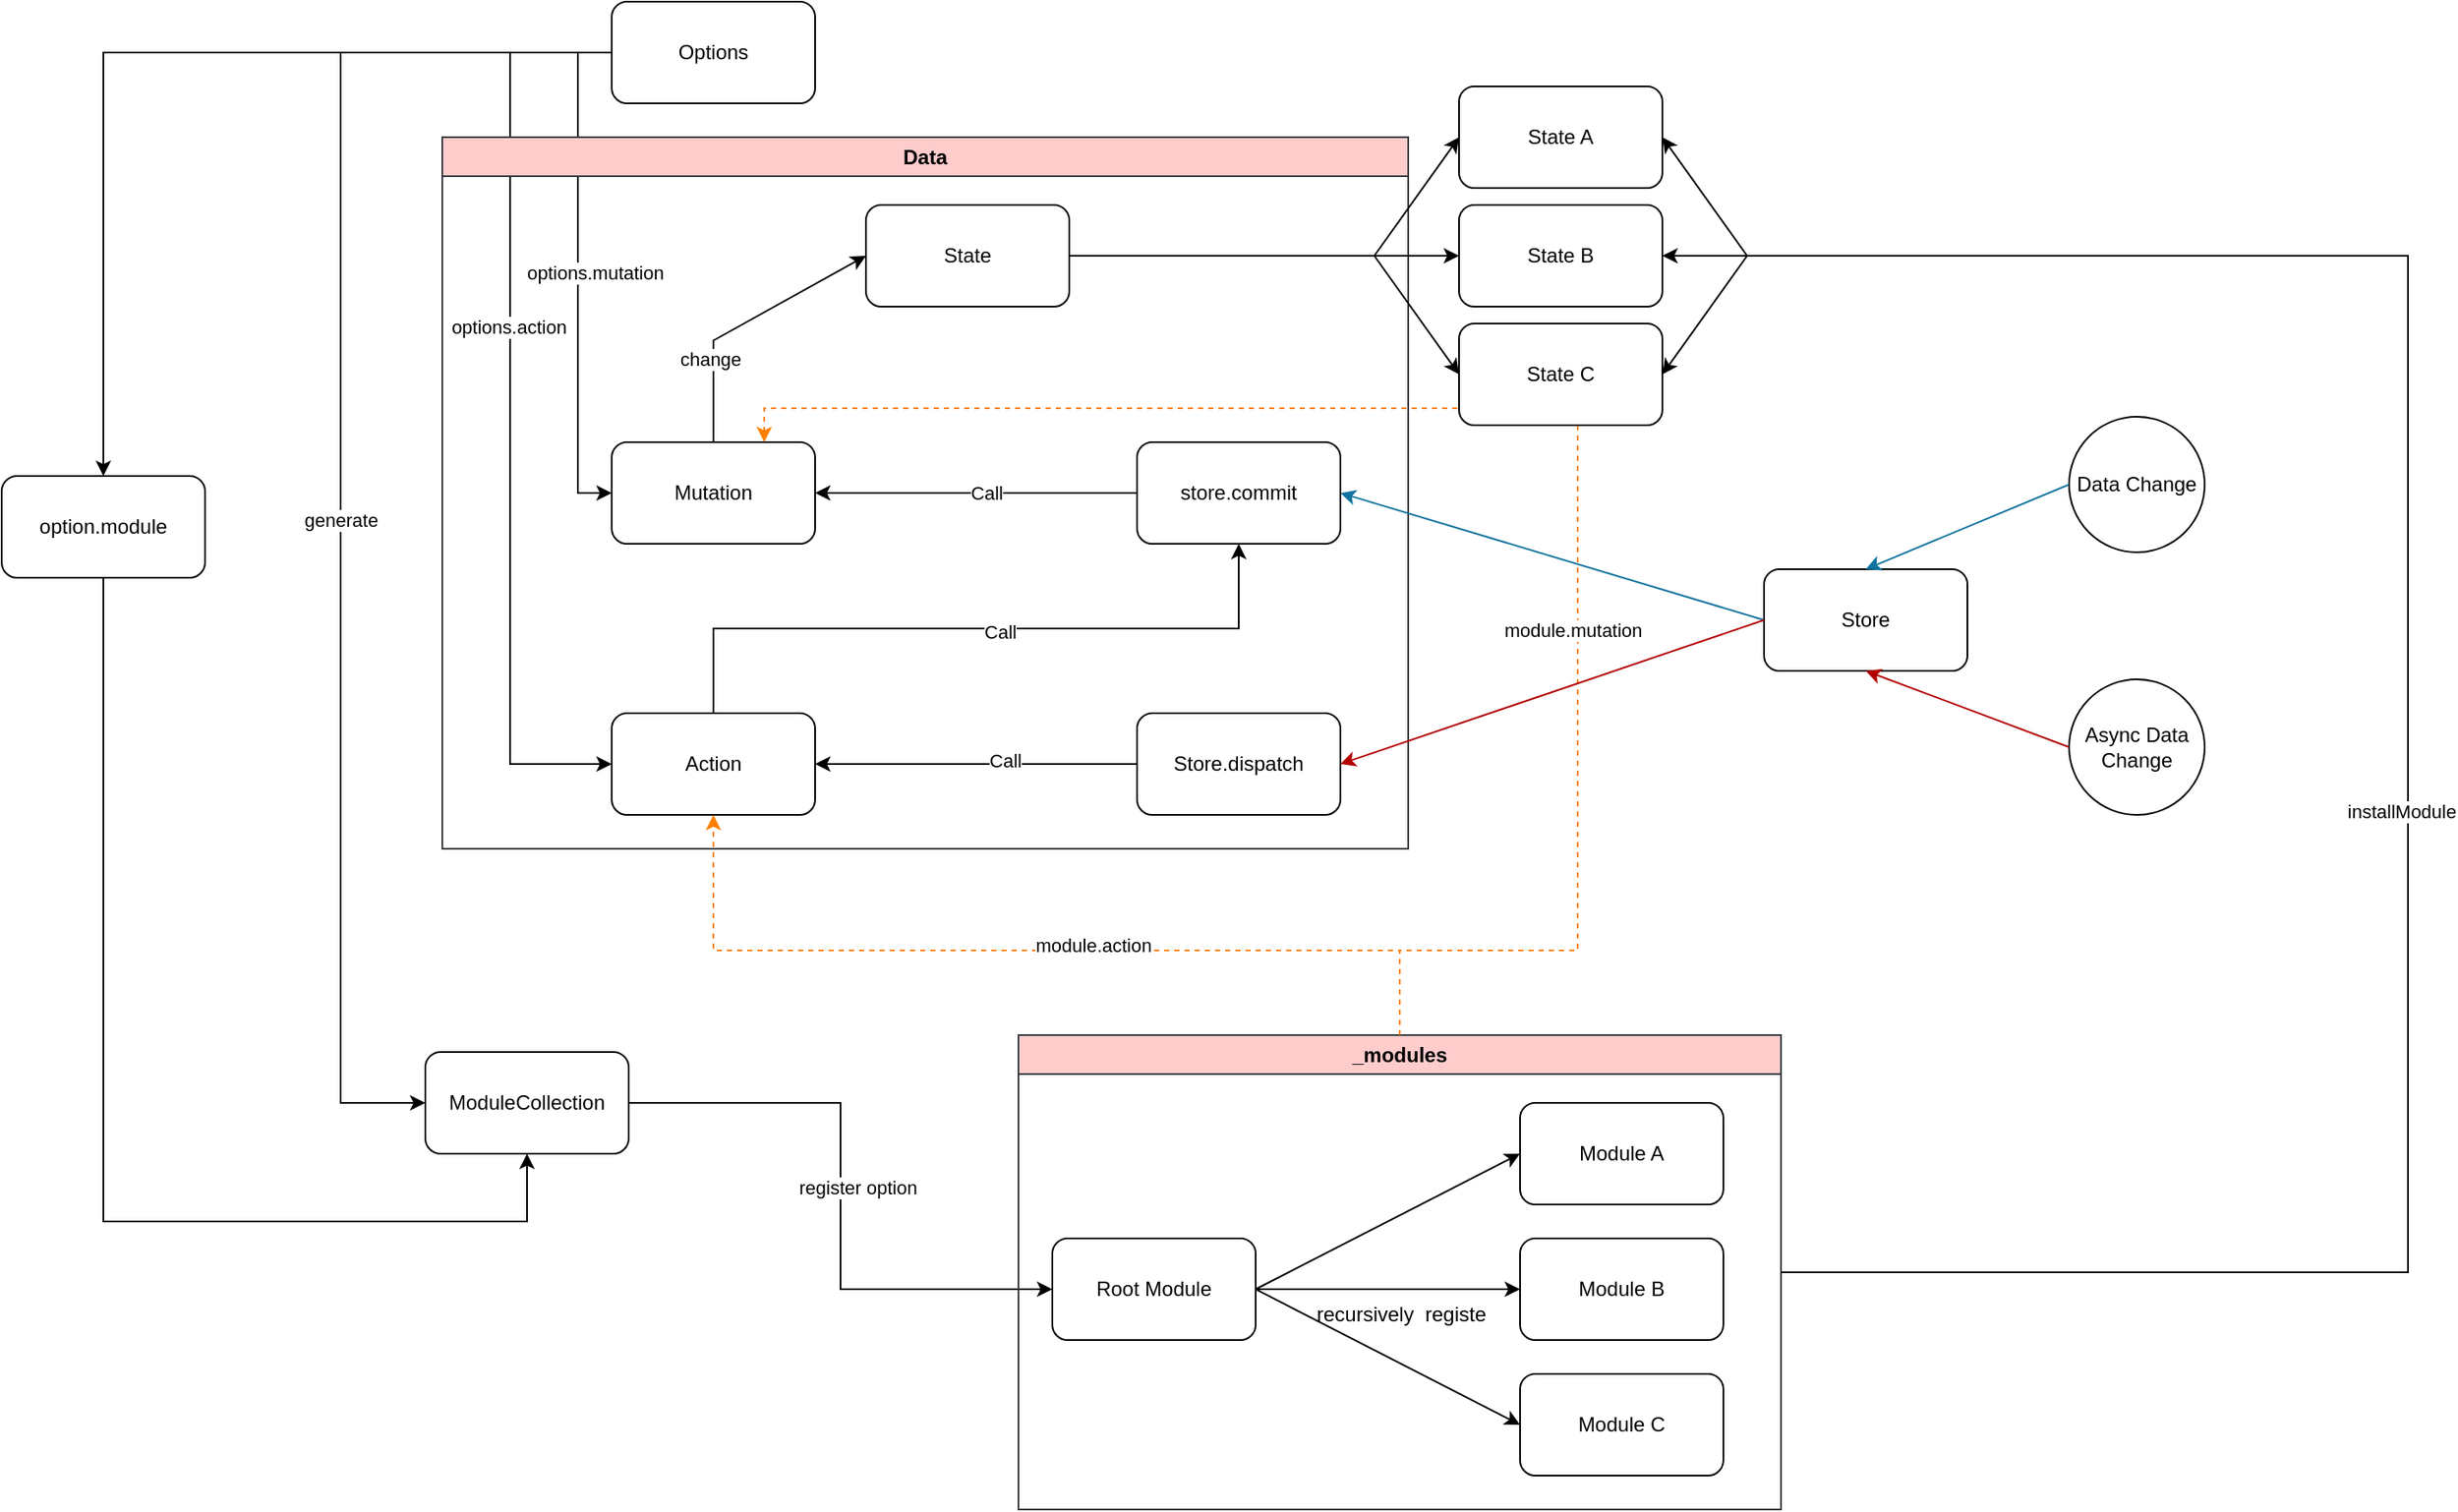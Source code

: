 <mxfile version="20.8.20" type="github">
  <diagram name="第 1 页" id="UgOHJ0Ae31ULDd3tCeDl">
    <mxGraphModel dx="2411" dy="2308" grid="1" gridSize="10" guides="1" tooltips="1" connect="1" arrows="1" fold="1" page="1" pageScale="1" pageWidth="827" pageHeight="1169" math="0" shadow="0">
      <root>
        <mxCell id="0" />
        <mxCell id="1" parent="0" />
        <mxCell id="_vbUXlonFtGnPLeFI3VS-1" value="Store" style="rounded=1;whiteSpace=wrap;html=1;" vertex="1" parent="1">
          <mxGeometry x="920" y="475" width="120" height="60" as="geometry" />
        </mxCell>
        <mxCell id="_vbUXlonFtGnPLeFI3VS-3" value="Mutation" style="rounded=1;whiteSpace=wrap;html=1;" vertex="1" parent="1">
          <mxGeometry x="240" y="400" width="120" height="60" as="geometry" />
        </mxCell>
        <mxCell id="_vbUXlonFtGnPLeFI3VS-4" value="Action" style="rounded=1;whiteSpace=wrap;html=1;" vertex="1" parent="1">
          <mxGeometry x="240" y="560" width="120" height="60" as="geometry" />
        </mxCell>
        <mxCell id="_vbUXlonFtGnPLeFI3VS-5" value="Root Module" style="rounded=1;whiteSpace=wrap;html=1;" vertex="1" parent="1">
          <mxGeometry x="500" y="870" width="120" height="60" as="geometry" />
        </mxCell>
        <mxCell id="_vbUXlonFtGnPLeFI3VS-44" style="edgeStyle=orthogonalEdgeStyle;rounded=0;orthogonalLoop=1;jettySize=auto;html=1;entryX=0;entryY=0.5;entryDx=0;entryDy=0;" edge="1" parent="1" source="_vbUXlonFtGnPLeFI3VS-6" target="_vbUXlonFtGnPLeFI3VS-5">
          <mxGeometry relative="1" as="geometry" />
        </mxCell>
        <mxCell id="_vbUXlonFtGnPLeFI3VS-45" value="register option" style="edgeLabel;html=1;align=center;verticalAlign=middle;resizable=0;points=[];" vertex="1" connectable="0" parent="_vbUXlonFtGnPLeFI3VS-44">
          <mxGeometry x="-0.256" y="-1" relative="1" as="geometry">
            <mxPoint x="11" y="41" as="offset" />
          </mxGeometry>
        </mxCell>
        <mxCell id="_vbUXlonFtGnPLeFI3VS-6" value="ModuleCollection" style="rounded=1;whiteSpace=wrap;html=1;" vertex="1" parent="1">
          <mxGeometry x="130" y="760" width="120" height="60" as="geometry" />
        </mxCell>
        <mxCell id="_vbUXlonFtGnPLeFI3VS-8" value="" style="endArrow=classic;html=1;rounded=0;exitX=0.5;exitY=0;exitDx=0;exitDy=0;entryX=0;entryY=0.5;entryDx=0;entryDy=0;" edge="1" parent="1" source="_vbUXlonFtGnPLeFI3VS-3" target="_vbUXlonFtGnPLeFI3VS-2">
          <mxGeometry width="50" height="50" relative="1" as="geometry">
            <mxPoint x="380" y="610" as="sourcePoint" />
            <mxPoint x="430" y="560" as="targetPoint" />
            <Array as="points">
              <mxPoint x="300" y="340" />
            </Array>
          </mxGeometry>
        </mxCell>
        <mxCell id="_vbUXlonFtGnPLeFI3VS-12" value="change" style="edgeLabel;html=1;align=center;verticalAlign=middle;resizable=0;points=[];" vertex="1" connectable="0" parent="_vbUXlonFtGnPLeFI3VS-8">
          <mxGeometry x="-0.03" y="-3" relative="1" as="geometry">
            <mxPoint x="-20" y="17" as="offset" />
          </mxGeometry>
        </mxCell>
        <mxCell id="_vbUXlonFtGnPLeFI3VS-10" value="" style="endArrow=classic;html=1;rounded=0;exitX=0;exitY=0.5;exitDx=0;exitDy=0;entryX=1;entryY=0.5;entryDx=0;entryDy=0;" edge="1" parent="1" source="_vbUXlonFtGnPLeFI3VS-9" target="_vbUXlonFtGnPLeFI3VS-3">
          <mxGeometry width="50" height="50" relative="1" as="geometry">
            <mxPoint x="310" y="410" as="sourcePoint" />
            <mxPoint x="430" y="330" as="targetPoint" />
          </mxGeometry>
        </mxCell>
        <mxCell id="_vbUXlonFtGnPLeFI3VS-11" value="Call" style="edgeLabel;html=1;align=center;verticalAlign=middle;resizable=0;points=[];" vertex="1" connectable="0" parent="_vbUXlonFtGnPLeFI3VS-10">
          <mxGeometry x="-0.178" y="2" relative="1" as="geometry">
            <mxPoint x="-11" y="-2" as="offset" />
          </mxGeometry>
        </mxCell>
        <mxCell id="_vbUXlonFtGnPLeFI3VS-14" style="edgeStyle=orthogonalEdgeStyle;rounded=0;orthogonalLoop=1;jettySize=auto;html=1;exitX=0;exitY=0.5;exitDx=0;exitDy=0;entryX=0;entryY=0.5;entryDx=0;entryDy=0;" edge="1" parent="1" source="_vbUXlonFtGnPLeFI3VS-13" target="_vbUXlonFtGnPLeFI3VS-3">
          <mxGeometry relative="1" as="geometry" />
        </mxCell>
        <mxCell id="_vbUXlonFtGnPLeFI3VS-15" value="options.mutation" style="edgeLabel;html=1;align=center;verticalAlign=middle;resizable=0;points=[];" vertex="1" connectable="0" parent="_vbUXlonFtGnPLeFI3VS-14">
          <mxGeometry x="-0.143" relative="1" as="geometry">
            <mxPoint x="10" y="21" as="offset" />
          </mxGeometry>
        </mxCell>
        <mxCell id="_vbUXlonFtGnPLeFI3VS-13" value="Options" style="rounded=1;whiteSpace=wrap;html=1;" vertex="1" parent="1">
          <mxGeometry x="240" y="140" width="120" height="60" as="geometry" />
        </mxCell>
        <mxCell id="_vbUXlonFtGnPLeFI3VS-16" value="Data Change" style="ellipse;whiteSpace=wrap;html=1;aspect=fixed;" vertex="1" parent="1">
          <mxGeometry x="1100" y="385" width="80" height="80" as="geometry" />
        </mxCell>
        <mxCell id="_vbUXlonFtGnPLeFI3VS-28" style="edgeStyle=orthogonalEdgeStyle;rounded=0;orthogonalLoop=1;jettySize=auto;html=1;" edge="1" parent="1" source="_vbUXlonFtGnPLeFI3VS-21" target="_vbUXlonFtGnPLeFI3VS-4">
          <mxGeometry relative="1" as="geometry" />
        </mxCell>
        <mxCell id="_vbUXlonFtGnPLeFI3VS-29" value="Call" style="edgeLabel;html=1;align=center;verticalAlign=middle;resizable=0;points=[];" vertex="1" connectable="0" parent="_vbUXlonFtGnPLeFI3VS-28">
          <mxGeometry x="-0.178" y="-2" relative="1" as="geometry">
            <mxPoint as="offset" />
          </mxGeometry>
        </mxCell>
        <mxCell id="_vbUXlonFtGnPLeFI3VS-23" value="" style="endArrow=classic;html=1;rounded=0;exitX=0;exitY=0.5;exitDx=0;exitDy=0;entryX=0;entryY=0.5;entryDx=0;entryDy=0;" edge="1" parent="1" source="_vbUXlonFtGnPLeFI3VS-13" target="_vbUXlonFtGnPLeFI3VS-4">
          <mxGeometry width="50" height="50" relative="1" as="geometry">
            <mxPoint x="170" y="170" as="sourcePoint" />
            <mxPoint x="170" y="590" as="targetPoint" />
            <Array as="points">
              <mxPoint x="180" y="170" />
              <mxPoint x="180" y="590" />
            </Array>
          </mxGeometry>
        </mxCell>
        <mxCell id="_vbUXlonFtGnPLeFI3VS-24" value="options.action" style="edgeLabel;html=1;align=center;verticalAlign=middle;resizable=0;points=[];" vertex="1" connectable="0" parent="_vbUXlonFtGnPLeFI3VS-23">
          <mxGeometry x="-0.177" y="-1" relative="1" as="geometry">
            <mxPoint as="offset" />
          </mxGeometry>
        </mxCell>
        <mxCell id="_vbUXlonFtGnPLeFI3VS-25" value="Async Data Change" style="ellipse;whiteSpace=wrap;html=1;aspect=fixed;" vertex="1" parent="1">
          <mxGeometry x="1100" y="540" width="80" height="80" as="geometry" />
        </mxCell>
        <mxCell id="_vbUXlonFtGnPLeFI3VS-34" value="" style="endArrow=classic;html=1;rounded=0;exitX=0.5;exitY=0;exitDx=0;exitDy=0;entryX=0.5;entryY=1;entryDx=0;entryDy=0;" edge="1" parent="1" source="_vbUXlonFtGnPLeFI3VS-4" target="_vbUXlonFtGnPLeFI3VS-9">
          <mxGeometry width="50" height="50" relative="1" as="geometry">
            <mxPoint x="400" y="460" as="sourcePoint" />
            <mxPoint x="450" y="410" as="targetPoint" />
            <Array as="points">
              <mxPoint x="300" y="510" />
              <mxPoint x="610" y="510" />
            </Array>
          </mxGeometry>
        </mxCell>
        <mxCell id="_vbUXlonFtGnPLeFI3VS-35" value="Call" style="edgeLabel;html=1;align=center;verticalAlign=middle;resizable=0;points=[];" vertex="1" connectable="0" parent="_vbUXlonFtGnPLeFI3VS-34">
          <mxGeometry x="0.067" y="-2" relative="1" as="geometry">
            <mxPoint as="offset" />
          </mxGeometry>
        </mxCell>
        <mxCell id="_vbUXlonFtGnPLeFI3VS-39" value="" style="endArrow=classic;html=1;rounded=0;exitX=0;exitY=0.5;exitDx=0;exitDy=0;entryX=0.5;entryY=0;entryDx=0;entryDy=0;strokeColor=#10739e;fillColor=#b1ddf0;" edge="1" parent="1" source="_vbUXlonFtGnPLeFI3VS-16" target="_vbUXlonFtGnPLeFI3VS-1">
          <mxGeometry width="50" height="50" relative="1" as="geometry">
            <mxPoint x="900" y="475" as="sourcePoint" />
            <mxPoint x="950" y="425" as="targetPoint" />
          </mxGeometry>
        </mxCell>
        <mxCell id="_vbUXlonFtGnPLeFI3VS-40" value="" style="endArrow=classic;html=1;rounded=0;exitX=0;exitY=0.5;exitDx=0;exitDy=0;entryX=0.5;entryY=1;entryDx=0;entryDy=0;fillColor=#e51400;strokeColor=#B20000;" edge="1" parent="1" source="_vbUXlonFtGnPLeFI3VS-25" target="_vbUXlonFtGnPLeFI3VS-1">
          <mxGeometry width="50" height="50" relative="1" as="geometry">
            <mxPoint x="900" y="475" as="sourcePoint" />
            <mxPoint x="950" y="425" as="targetPoint" />
          </mxGeometry>
        </mxCell>
        <mxCell id="_vbUXlonFtGnPLeFI3VS-42" value="" style="endArrow=classic;html=1;rounded=0;exitX=0;exitY=0.5;exitDx=0;exitDy=0;entryX=0;entryY=0.5;entryDx=0;entryDy=0;" edge="1" parent="1" source="_vbUXlonFtGnPLeFI3VS-13" target="_vbUXlonFtGnPLeFI3VS-6">
          <mxGeometry width="50" height="50" relative="1" as="geometry">
            <mxPoint x="330" y="610" as="sourcePoint" />
            <mxPoint x="380" y="560" as="targetPoint" />
            <Array as="points">
              <mxPoint x="80" y="170" />
              <mxPoint x="80" y="790" />
            </Array>
          </mxGeometry>
        </mxCell>
        <mxCell id="_vbUXlonFtGnPLeFI3VS-43" value="generate" style="edgeLabel;html=1;align=center;verticalAlign=middle;resizable=0;points=[];" vertex="1" connectable="0" parent="_vbUXlonFtGnPLeFI3VS-42">
          <mxGeometry x="0.051" relative="1" as="geometry">
            <mxPoint as="offset" />
          </mxGeometry>
        </mxCell>
        <mxCell id="_vbUXlonFtGnPLeFI3VS-46" value="Module A" style="rounded=1;whiteSpace=wrap;html=1;" vertex="1" parent="1">
          <mxGeometry x="776" y="790" width="120" height="60" as="geometry" />
        </mxCell>
        <mxCell id="_vbUXlonFtGnPLeFI3VS-47" value="Module C" style="rounded=1;whiteSpace=wrap;html=1;" vertex="1" parent="1">
          <mxGeometry x="776" y="950" width="120" height="60" as="geometry" />
        </mxCell>
        <mxCell id="_vbUXlonFtGnPLeFI3VS-48" value="Module B" style="rounded=1;whiteSpace=wrap;html=1;" vertex="1" parent="1">
          <mxGeometry x="776" y="870" width="120" height="60" as="geometry" />
        </mxCell>
        <mxCell id="_vbUXlonFtGnPLeFI3VS-51" value="option.module" style="rounded=1;whiteSpace=wrap;html=1;" vertex="1" parent="1">
          <mxGeometry x="-120" y="420" width="120" height="60" as="geometry" />
        </mxCell>
        <mxCell id="_vbUXlonFtGnPLeFI3VS-52" value="" style="endArrow=classic;html=1;rounded=0;exitX=0;exitY=0.5;exitDx=0;exitDy=0;entryX=0.5;entryY=0;entryDx=0;entryDy=0;" edge="1" parent="1" source="_vbUXlonFtGnPLeFI3VS-13" target="_vbUXlonFtGnPLeFI3VS-51">
          <mxGeometry width="50" height="50" relative="1" as="geometry">
            <mxPoint x="220" y="660" as="sourcePoint" />
            <mxPoint x="270" y="610" as="targetPoint" />
            <Array as="points">
              <mxPoint x="-60" y="170" />
            </Array>
          </mxGeometry>
        </mxCell>
        <mxCell id="_vbUXlonFtGnPLeFI3VS-53" value="" style="endArrow=classic;html=1;rounded=0;exitX=0.5;exitY=1;exitDx=0;exitDy=0;entryX=0.5;entryY=1;entryDx=0;entryDy=0;" edge="1" parent="1" source="_vbUXlonFtGnPLeFI3VS-51" target="_vbUXlonFtGnPLeFI3VS-6">
          <mxGeometry width="50" height="50" relative="1" as="geometry">
            <mxPoint x="220" y="660" as="sourcePoint" />
            <mxPoint x="270" y="610" as="targetPoint" />
            <Array as="points">
              <mxPoint x="-60" y="860" />
              <mxPoint x="190" y="860" />
            </Array>
          </mxGeometry>
        </mxCell>
        <mxCell id="_vbUXlonFtGnPLeFI3VS-54" value="" style="endArrow=classic;html=1;rounded=0;exitX=1;exitY=0.5;exitDx=0;exitDy=0;entryX=0;entryY=0.5;entryDx=0;entryDy=0;" edge="1" parent="1" source="_vbUXlonFtGnPLeFI3VS-5" target="_vbUXlonFtGnPLeFI3VS-46">
          <mxGeometry width="50" height="50" relative="1" as="geometry">
            <mxPoint x="596" y="860" as="sourcePoint" />
            <mxPoint x="646" y="810" as="targetPoint" />
          </mxGeometry>
        </mxCell>
        <mxCell id="_vbUXlonFtGnPLeFI3VS-55" value="" style="endArrow=classic;html=1;rounded=0;exitX=1;exitY=0.5;exitDx=0;exitDy=0;entryX=0;entryY=0.5;entryDx=0;entryDy=0;" edge="1" parent="1" source="_vbUXlonFtGnPLeFI3VS-5" target="_vbUXlonFtGnPLeFI3VS-48">
          <mxGeometry width="50" height="50" relative="1" as="geometry">
            <mxPoint x="596" y="860" as="sourcePoint" />
            <mxPoint x="646" y="810" as="targetPoint" />
          </mxGeometry>
        </mxCell>
        <mxCell id="_vbUXlonFtGnPLeFI3VS-56" value="" style="endArrow=classic;html=1;rounded=0;exitX=1;exitY=0.5;exitDx=0;exitDy=0;entryX=0;entryY=0.5;entryDx=0;entryDy=0;" edge="1" parent="1" source="_vbUXlonFtGnPLeFI3VS-5" target="_vbUXlonFtGnPLeFI3VS-47">
          <mxGeometry width="50" height="50" relative="1" as="geometry">
            <mxPoint x="596" y="860" as="sourcePoint" />
            <mxPoint x="646" y="810" as="targetPoint" />
          </mxGeometry>
        </mxCell>
        <mxCell id="_vbUXlonFtGnPLeFI3VS-57" value="recursively&amp;nbsp; registe" style="text;html=1;strokeColor=none;fillColor=none;align=center;verticalAlign=middle;whiteSpace=wrap;rounded=0;" vertex="1" parent="1">
          <mxGeometry x="646" y="900" width="120" height="30" as="geometry" />
        </mxCell>
        <mxCell id="_vbUXlonFtGnPLeFI3VS-37" value="Data" style="swimlane;whiteSpace=wrap;html=1;labelBackgroundColor=none;strokeColor=#36393d;fillColor=#ffcccc;" vertex="1" parent="1">
          <mxGeometry x="140" y="220" width="570" height="420" as="geometry">
            <mxRectangle x="140" y="220" width="70" height="30" as="alternateBounds" />
          </mxGeometry>
        </mxCell>
        <mxCell id="_vbUXlonFtGnPLeFI3VS-9" value="store.commit" style="rounded=1;whiteSpace=wrap;html=1;" vertex="1" parent="_vbUXlonFtGnPLeFI3VS-37">
          <mxGeometry x="410" y="180" width="120" height="60" as="geometry" />
        </mxCell>
        <mxCell id="_vbUXlonFtGnPLeFI3VS-21" value="Store.dispatch" style="rounded=1;whiteSpace=wrap;html=1;" vertex="1" parent="_vbUXlonFtGnPLeFI3VS-37">
          <mxGeometry x="410" y="340" width="120" height="60" as="geometry" />
        </mxCell>
        <mxCell id="_vbUXlonFtGnPLeFI3VS-2" value="State" style="rounded=1;whiteSpace=wrap;html=1;" vertex="1" parent="_vbUXlonFtGnPLeFI3VS-37">
          <mxGeometry x="250" y="40" width="120" height="60" as="geometry" />
        </mxCell>
        <mxCell id="_vbUXlonFtGnPLeFI3VS-58" value="_modules" style="swimlane;whiteSpace=wrap;html=1;labelBackgroundColor=none;strokeColor=#36393d;fillColor=#ffcccc;" vertex="1" parent="1">
          <mxGeometry x="480" y="750" width="450" height="280" as="geometry" />
        </mxCell>
        <mxCell id="_vbUXlonFtGnPLeFI3VS-60" value="" style="endArrow=classic;html=1;rounded=0;exitX=0.5;exitY=0;exitDx=0;exitDy=0;strokeColor=#FF8000;dashed=1;entryX=0.5;entryY=1;entryDx=0;entryDy=0;" edge="1" parent="1" source="_vbUXlonFtGnPLeFI3VS-58" target="_vbUXlonFtGnPLeFI3VS-4">
          <mxGeometry width="50" height="50" relative="1" as="geometry">
            <mxPoint x="490" y="740" as="sourcePoint" />
            <mxPoint x="430" y="710" as="targetPoint" />
            <Array as="points">
              <mxPoint x="705" y="700" />
              <mxPoint x="300" y="700" />
            </Array>
          </mxGeometry>
        </mxCell>
        <mxCell id="_vbUXlonFtGnPLeFI3VS-62" value="module.action" style="edgeLabel;html=1;align=center;verticalAlign=middle;resizable=0;points=[];" vertex="1" connectable="0" parent="_vbUXlonFtGnPLeFI3VS-60">
          <mxGeometry x="-0.136" y="-3" relative="1" as="geometry">
            <mxPoint as="offset" />
          </mxGeometry>
        </mxCell>
        <mxCell id="_vbUXlonFtGnPLeFI3VS-61" value="" style="endArrow=classic;html=1;rounded=0;dashed=1;strokeColor=#FF8000;exitX=0.5;exitY=0;exitDx=0;exitDy=0;entryX=0.75;entryY=0;entryDx=0;entryDy=0;" edge="1" parent="1" source="_vbUXlonFtGnPLeFI3VS-58" target="_vbUXlonFtGnPLeFI3VS-3">
          <mxGeometry width="50" height="50" relative="1" as="geometry">
            <mxPoint x="490" y="740" as="sourcePoint" />
            <mxPoint x="240" y="430" as="targetPoint" />
            <Array as="points">
              <mxPoint x="705" y="700" />
              <mxPoint x="810" y="700" />
              <mxPoint x="810" y="380" />
              <mxPoint x="330" y="380" />
            </Array>
          </mxGeometry>
        </mxCell>
        <mxCell id="_vbUXlonFtGnPLeFI3VS-63" value="module.mutation" style="edgeLabel;html=1;align=center;verticalAlign=middle;resizable=0;points=[];" vertex="1" connectable="0" parent="_vbUXlonFtGnPLeFI3VS-61">
          <mxGeometry x="-0.295" y="3" relative="1" as="geometry">
            <mxPoint y="-1" as="offset" />
          </mxGeometry>
        </mxCell>
        <mxCell id="_vbUXlonFtGnPLeFI3VS-64" value="" style="endArrow=classic;html=1;rounded=0;strokeColor=#10739e;exitX=0;exitY=0.5;exitDx=0;exitDy=0;entryX=1;entryY=0.5;entryDx=0;entryDy=0;fillColor=#b1ddf0;" edge="1" parent="1" source="_vbUXlonFtGnPLeFI3VS-1" target="_vbUXlonFtGnPLeFI3VS-9">
          <mxGeometry width="50" height="50" relative="1" as="geometry">
            <mxPoint x="610" y="800" as="sourcePoint" />
            <mxPoint x="660" y="750" as="targetPoint" />
          </mxGeometry>
        </mxCell>
        <mxCell id="_vbUXlonFtGnPLeFI3VS-65" value="" style="endArrow=classic;html=1;rounded=0;strokeColor=#B20000;exitX=0;exitY=0.5;exitDx=0;exitDy=0;entryX=1;entryY=0.5;entryDx=0;entryDy=0;fillColor=#e51400;" edge="1" parent="1" source="_vbUXlonFtGnPLeFI3VS-1" target="_vbUXlonFtGnPLeFI3VS-21">
          <mxGeometry width="50" height="50" relative="1" as="geometry">
            <mxPoint x="610" y="800" as="sourcePoint" />
            <mxPoint x="660" y="750" as="targetPoint" />
          </mxGeometry>
        </mxCell>
        <mxCell id="_vbUXlonFtGnPLeFI3VS-67" value="State B" style="rounded=1;whiteSpace=wrap;html=1;" vertex="1" parent="1">
          <mxGeometry x="740" y="260" width="120" height="60" as="geometry" />
        </mxCell>
        <mxCell id="_vbUXlonFtGnPLeFI3VS-68" value="State C" style="rounded=1;whiteSpace=wrap;html=1;" vertex="1" parent="1">
          <mxGeometry x="740" y="330" width="120" height="60" as="geometry" />
        </mxCell>
        <mxCell id="_vbUXlonFtGnPLeFI3VS-66" value="State A" style="rounded=1;whiteSpace=wrap;html=1;" vertex="1" parent="1">
          <mxGeometry x="740" y="190" width="120" height="60" as="geometry" />
        </mxCell>
        <mxCell id="_vbUXlonFtGnPLeFI3VS-70" value="" style="endArrow=classic;html=1;rounded=0;strokeColor=#000000;exitX=1;exitY=0.5;exitDx=0;exitDy=0;entryX=0;entryY=0.5;entryDx=0;entryDy=0;" edge="1" parent="1" source="_vbUXlonFtGnPLeFI3VS-2" target="_vbUXlonFtGnPLeFI3VS-67">
          <mxGeometry width="50" height="50" relative="1" as="geometry">
            <mxPoint x="500" y="640" as="sourcePoint" />
            <mxPoint x="550" y="590" as="targetPoint" />
          </mxGeometry>
        </mxCell>
        <mxCell id="_vbUXlonFtGnPLeFI3VS-71" value="" style="endArrow=classic;html=1;rounded=0;strokeColor=#000000;entryX=0;entryY=0.5;entryDx=0;entryDy=0;" edge="1" parent="1" target="_vbUXlonFtGnPLeFI3VS-68">
          <mxGeometry width="50" height="50" relative="1" as="geometry">
            <mxPoint x="690" y="290" as="sourcePoint" />
            <mxPoint x="550" y="590" as="targetPoint" />
          </mxGeometry>
        </mxCell>
        <mxCell id="_vbUXlonFtGnPLeFI3VS-72" value="" style="endArrow=classic;html=1;rounded=0;strokeColor=#000000;entryX=0;entryY=0.5;entryDx=0;entryDy=0;" edge="1" parent="1" target="_vbUXlonFtGnPLeFI3VS-66">
          <mxGeometry width="50" height="50" relative="1" as="geometry">
            <mxPoint x="690" y="290" as="sourcePoint" />
            <mxPoint x="550" y="590" as="targetPoint" />
          </mxGeometry>
        </mxCell>
        <mxCell id="_vbUXlonFtGnPLeFI3VS-73" value="" style="endArrow=classic;html=1;rounded=0;strokeColor=#000000;exitX=1;exitY=0.5;exitDx=0;exitDy=0;entryX=1;entryY=0.5;entryDx=0;entryDy=0;" edge="1" parent="1" source="_vbUXlonFtGnPLeFI3VS-58" target="_vbUXlonFtGnPLeFI3VS-67">
          <mxGeometry width="50" height="50" relative="1" as="geometry">
            <mxPoint x="870" y="760" as="sourcePoint" />
            <mxPoint x="920" y="710" as="targetPoint" />
            <Array as="points">
              <mxPoint x="1300" y="890" />
              <mxPoint x="1300" y="290" />
            </Array>
          </mxGeometry>
        </mxCell>
        <mxCell id="_vbUXlonFtGnPLeFI3VS-76" value="installModule" style="edgeLabel;html=1;align=center;verticalAlign=middle;resizable=0;points=[];" vertex="1" connectable="0" parent="_vbUXlonFtGnPLeFI3VS-73">
          <mxGeometry x="-0.091" y="4" relative="1" as="geometry">
            <mxPoint y="-1" as="offset" />
          </mxGeometry>
        </mxCell>
        <mxCell id="_vbUXlonFtGnPLeFI3VS-74" value="" style="endArrow=classic;html=1;rounded=0;strokeColor=#000000;entryX=1;entryY=0.5;entryDx=0;entryDy=0;" edge="1" parent="1" target="_vbUXlonFtGnPLeFI3VS-68">
          <mxGeometry width="50" height="50" relative="1" as="geometry">
            <mxPoint x="910" y="290" as="sourcePoint" />
            <mxPoint x="920" y="710" as="targetPoint" />
          </mxGeometry>
        </mxCell>
        <mxCell id="_vbUXlonFtGnPLeFI3VS-75" value="" style="endArrow=classic;html=1;rounded=0;strokeColor=#000000;entryX=1;entryY=0.5;entryDx=0;entryDy=0;" edge="1" parent="1" target="_vbUXlonFtGnPLeFI3VS-66">
          <mxGeometry width="50" height="50" relative="1" as="geometry">
            <mxPoint x="910" y="290" as="sourcePoint" />
            <mxPoint x="920" y="710" as="targetPoint" />
          </mxGeometry>
        </mxCell>
      </root>
    </mxGraphModel>
  </diagram>
</mxfile>
